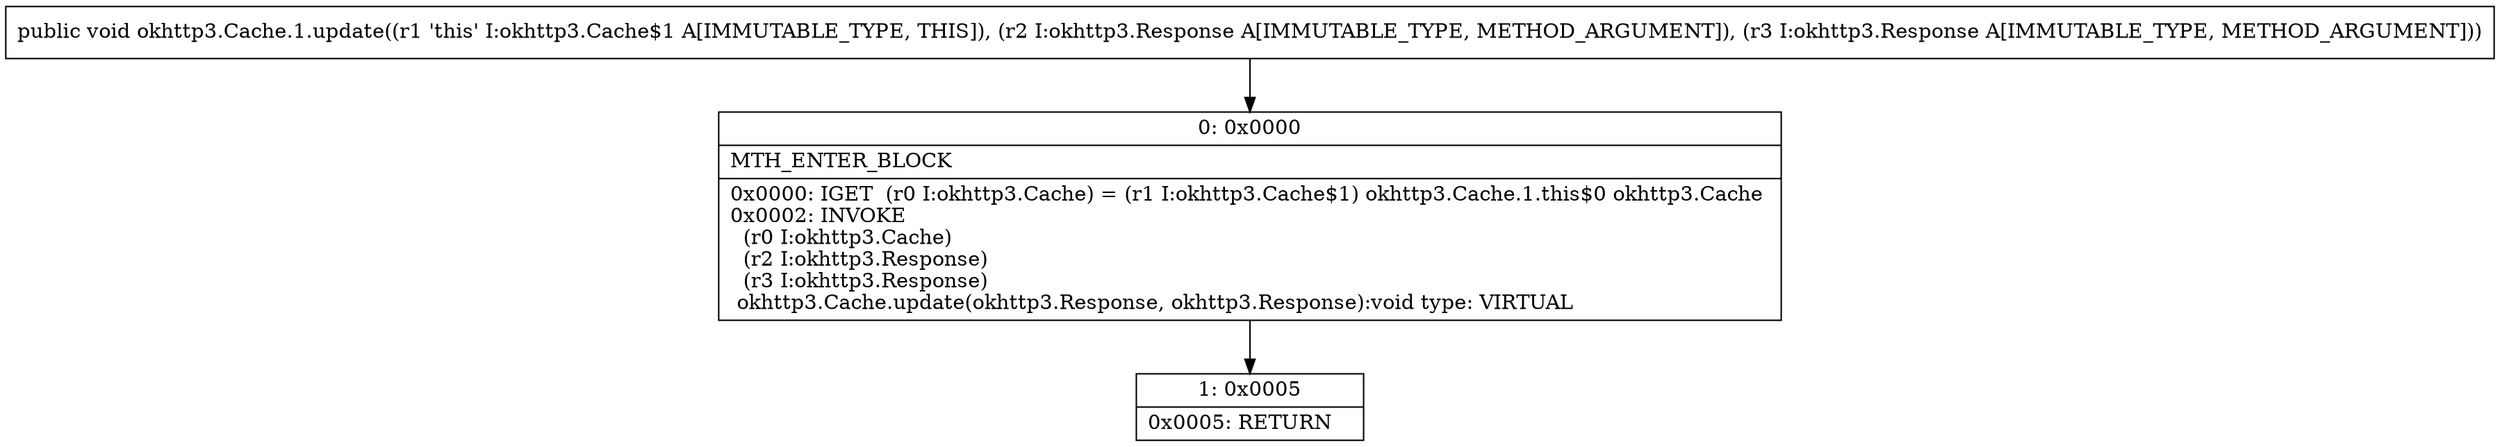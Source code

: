 digraph "CFG forokhttp3.Cache.1.update(Lokhttp3\/Response;Lokhttp3\/Response;)V" {
Node_0 [shape=record,label="{0\:\ 0x0000|MTH_ENTER_BLOCK\l|0x0000: IGET  (r0 I:okhttp3.Cache) = (r1 I:okhttp3.Cache$1) okhttp3.Cache.1.this$0 okhttp3.Cache \l0x0002: INVOKE  \l  (r0 I:okhttp3.Cache)\l  (r2 I:okhttp3.Response)\l  (r3 I:okhttp3.Response)\l okhttp3.Cache.update(okhttp3.Response, okhttp3.Response):void type: VIRTUAL \l}"];
Node_1 [shape=record,label="{1\:\ 0x0005|0x0005: RETURN   \l}"];
MethodNode[shape=record,label="{public void okhttp3.Cache.1.update((r1 'this' I:okhttp3.Cache$1 A[IMMUTABLE_TYPE, THIS]), (r2 I:okhttp3.Response A[IMMUTABLE_TYPE, METHOD_ARGUMENT]), (r3 I:okhttp3.Response A[IMMUTABLE_TYPE, METHOD_ARGUMENT])) }"];
MethodNode -> Node_0;
Node_0 -> Node_1;
}

